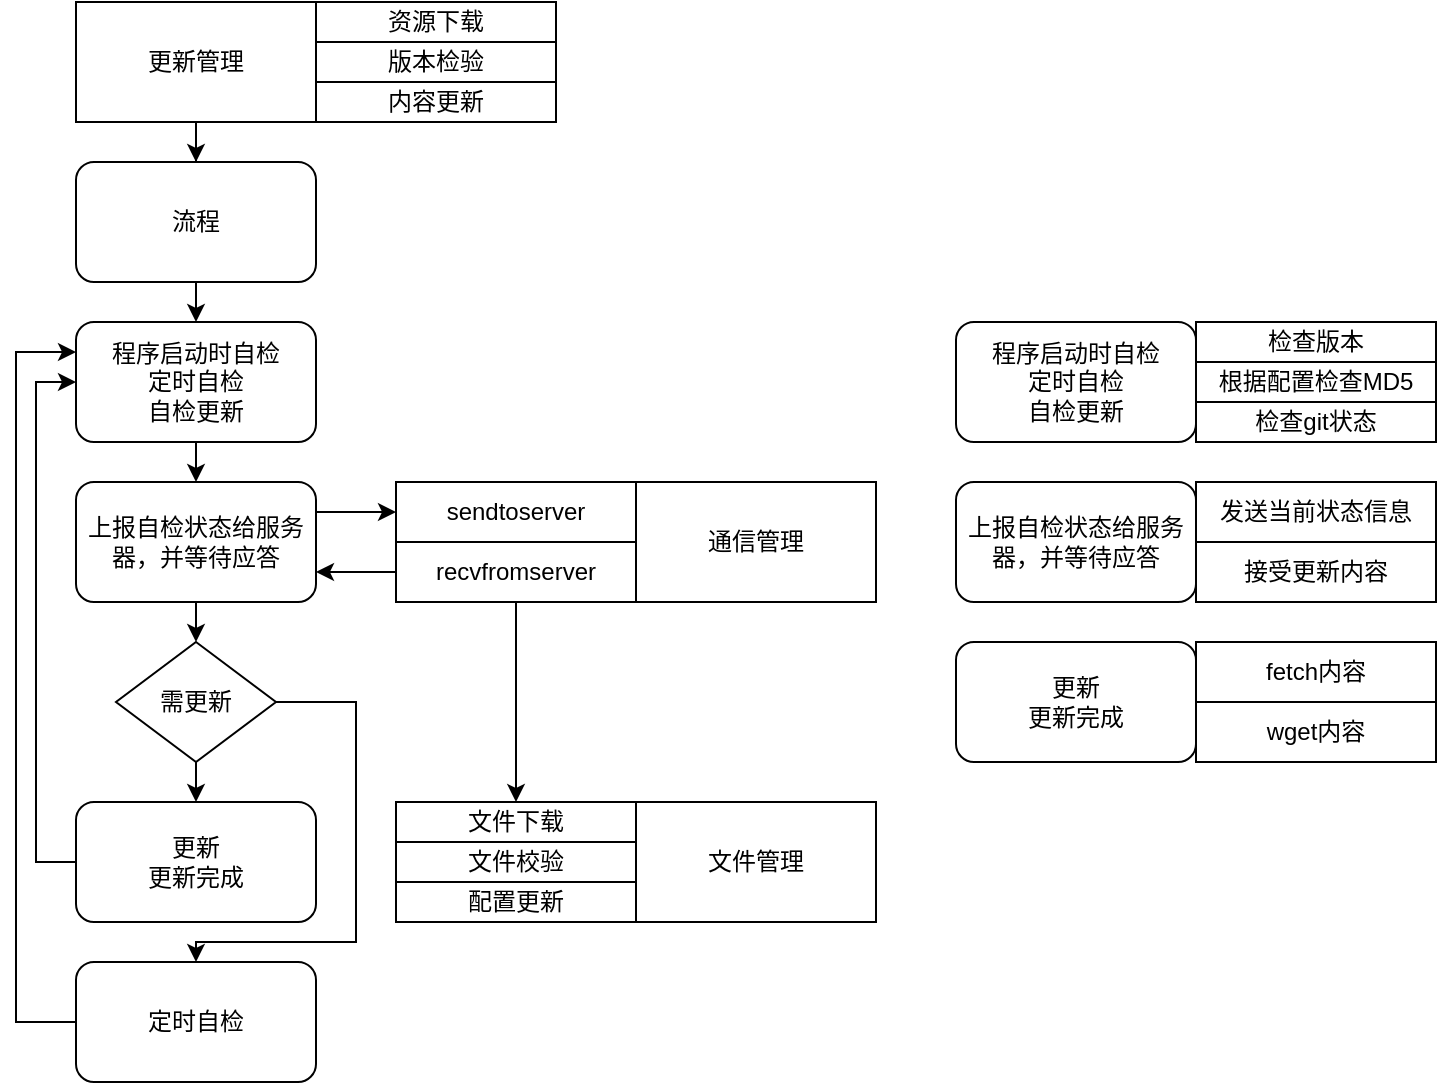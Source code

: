 <mxfile version="13.3.5" type="device" pages="2"><diagram id="I0tTbIVz2taehSvC3SyJ" name="主功能介绍"><mxGraphModel dx="429" dy="766" grid="1" gridSize="10" guides="1" tooltips="1" connect="1" arrows="1" fold="1" page="1" pageScale="1" pageWidth="827" pageHeight="1169" math="0" shadow="0"><root><mxCell id="0"/><mxCell id="1" parent="0"/><mxCell id="eCIu5ebLq8_7URlHtB98-1" value="通信管理" style="rounded=0;whiteSpace=wrap;html=1;" parent="1" vertex="1"><mxGeometry x="360" y="280" width="120" height="60" as="geometry"/></mxCell><mxCell id="eCIu5ebLq8_7URlHtB98-2" value="sendtoserver" style="rounded=0;whiteSpace=wrap;html=1;" parent="1" vertex="1"><mxGeometry x="240" y="280" width="120" height="30" as="geometry"/></mxCell><mxCell id="eCIu5ebLq8_7URlHtB98-24" style="edgeStyle=orthogonalEdgeStyle;rounded=0;orthogonalLoop=1;jettySize=auto;html=1;exitX=0;exitY=0.5;exitDx=0;exitDy=0;entryX=1;entryY=0.75;entryDx=0;entryDy=0;" parent="1" source="eCIu5ebLq8_7URlHtB98-3" target="eCIu5ebLq8_7URlHtB98-17" edge="1"><mxGeometry relative="1" as="geometry"/></mxCell><mxCell id="eCIu5ebLq8_7URlHtB98-30" style="edgeStyle=orthogonalEdgeStyle;rounded=0;orthogonalLoop=1;jettySize=auto;html=1;exitX=0.5;exitY=1;exitDx=0;exitDy=0;" parent="1" source="eCIu5ebLq8_7URlHtB98-3" target="eCIu5ebLq8_7URlHtB98-27" edge="1"><mxGeometry relative="1" as="geometry"/></mxCell><mxCell id="eCIu5ebLq8_7URlHtB98-3" value="recvfromserver" style="rounded=0;whiteSpace=wrap;html=1;" parent="1" vertex="1"><mxGeometry x="240" y="310" width="120" height="30" as="geometry"/></mxCell><mxCell id="eCIu5ebLq8_7URlHtB98-14" style="edgeStyle=orthogonalEdgeStyle;rounded=0;orthogonalLoop=1;jettySize=auto;html=1;exitX=0.5;exitY=1;exitDx=0;exitDy=0;" parent="1" source="eCIu5ebLq8_7URlHtB98-4" target="eCIu5ebLq8_7URlHtB98-11" edge="1"><mxGeometry relative="1" as="geometry"/></mxCell><mxCell id="eCIu5ebLq8_7URlHtB98-4" value="更新管理" style="rounded=0;whiteSpace=wrap;html=1;" parent="1" vertex="1"><mxGeometry x="80" y="40" width="120" height="60" as="geometry"/></mxCell><mxCell id="eCIu5ebLq8_7URlHtB98-5" value="资源下载" style="rounded=0;whiteSpace=wrap;html=1;" parent="1" vertex="1"><mxGeometry x="200" y="40" width="120" height="20" as="geometry"/></mxCell><mxCell id="eCIu5ebLq8_7URlHtB98-7" value="版本检验" style="rounded=0;whiteSpace=wrap;html=1;" parent="1" vertex="1"><mxGeometry x="200" y="60" width="120" height="20" as="geometry"/></mxCell><mxCell id="eCIu5ebLq8_7URlHtB98-8" value="内容更新" style="rounded=0;whiteSpace=wrap;html=1;" parent="1" vertex="1"><mxGeometry x="200" y="80" width="120" height="20" as="geometry"/></mxCell><mxCell id="eCIu5ebLq8_7URlHtB98-16" style="edgeStyle=orthogonalEdgeStyle;rounded=0;orthogonalLoop=1;jettySize=auto;html=1;exitX=0.5;exitY=1;exitDx=0;exitDy=0;entryX=0.5;entryY=0;entryDx=0;entryDy=0;" parent="1" source="eCIu5ebLq8_7URlHtB98-11" target="eCIu5ebLq8_7URlHtB98-15" edge="1"><mxGeometry relative="1" as="geometry"/></mxCell><mxCell id="eCIu5ebLq8_7URlHtB98-11" value="流程" style="rounded=1;whiteSpace=wrap;html=1;" parent="1" vertex="1"><mxGeometry x="80" y="120" width="120" height="60" as="geometry"/></mxCell><mxCell id="eCIu5ebLq8_7URlHtB98-18" style="edgeStyle=orthogonalEdgeStyle;rounded=0;orthogonalLoop=1;jettySize=auto;html=1;exitX=0.5;exitY=1;exitDx=0;exitDy=0;entryX=0.5;entryY=0;entryDx=0;entryDy=0;" parent="1" source="eCIu5ebLq8_7URlHtB98-15" target="eCIu5ebLq8_7URlHtB98-17" edge="1"><mxGeometry relative="1" as="geometry"/></mxCell><mxCell id="eCIu5ebLq8_7URlHtB98-15" value="程序启动时自检&lt;br&gt;定时自检&lt;br&gt;自检更新" style="rounded=1;whiteSpace=wrap;html=1;" parent="1" vertex="1"><mxGeometry x="80" y="200" width="120" height="60" as="geometry"/></mxCell><mxCell id="eCIu5ebLq8_7URlHtB98-21" style="edgeStyle=orthogonalEdgeStyle;rounded=0;orthogonalLoop=1;jettySize=auto;html=1;exitX=0.5;exitY=1;exitDx=0;exitDy=0;entryX=0.5;entryY=0;entryDx=0;entryDy=0;" parent="1" source="eCIu5ebLq8_7URlHtB98-17" target="eCIu5ebLq8_7URlHtB98-19" edge="1"><mxGeometry relative="1" as="geometry"/></mxCell><mxCell id="eCIu5ebLq8_7URlHtB98-23" style="edgeStyle=orthogonalEdgeStyle;rounded=0;orthogonalLoop=1;jettySize=auto;html=1;exitX=1;exitY=0.25;exitDx=0;exitDy=0;" parent="1" source="eCIu5ebLq8_7URlHtB98-17" target="eCIu5ebLq8_7URlHtB98-2" edge="1"><mxGeometry relative="1" as="geometry"/></mxCell><mxCell id="eCIu5ebLq8_7URlHtB98-17" value="上报自检状态给服务器，并等待应答" style="rounded=1;whiteSpace=wrap;html=1;" parent="1" vertex="1"><mxGeometry x="80" y="280" width="120" height="60" as="geometry"/></mxCell><mxCell id="eCIu5ebLq8_7URlHtB98-32" style="edgeStyle=orthogonalEdgeStyle;rounded=0;orthogonalLoop=1;jettySize=auto;html=1;exitX=0.5;exitY=1;exitDx=0;exitDy=0;entryX=0.5;entryY=0;entryDx=0;entryDy=0;" parent="1" source="eCIu5ebLq8_7URlHtB98-19" target="eCIu5ebLq8_7URlHtB98-31" edge="1"><mxGeometry relative="1" as="geometry"/></mxCell><mxCell id="eCIu5ebLq8_7URlHtB98-36" style="edgeStyle=orthogonalEdgeStyle;rounded=0;orthogonalLoop=1;jettySize=auto;html=1;exitX=1;exitY=0.5;exitDx=0;exitDy=0;entryX=0.5;entryY=0;entryDx=0;entryDy=0;" parent="1" source="eCIu5ebLq8_7URlHtB98-19" target="eCIu5ebLq8_7URlHtB98-34" edge="1"><mxGeometry relative="1" as="geometry"><Array as="points"><mxPoint x="220" y="390"/><mxPoint x="220" y="510"/><mxPoint x="140" y="510"/></Array></mxGeometry></mxCell><mxCell id="eCIu5ebLq8_7URlHtB98-19" value="需更新" style="rhombus;whiteSpace=wrap;html=1;" parent="1" vertex="1"><mxGeometry x="100" y="360" width="80" height="60" as="geometry"/></mxCell><mxCell id="eCIu5ebLq8_7URlHtB98-20" style="edgeStyle=orthogonalEdgeStyle;rounded=0;orthogonalLoop=1;jettySize=auto;html=1;exitX=0.5;exitY=1;exitDx=0;exitDy=0;" parent="1" source="eCIu5ebLq8_7URlHtB98-19" target="eCIu5ebLq8_7URlHtB98-19" edge="1"><mxGeometry relative="1" as="geometry"/></mxCell><mxCell id="eCIu5ebLq8_7URlHtB98-26" value="文件管理" style="rounded=0;whiteSpace=wrap;html=1;" parent="1" vertex="1"><mxGeometry x="360" y="440" width="120" height="60" as="geometry"/></mxCell><mxCell id="eCIu5ebLq8_7URlHtB98-27" value="文件下载" style="rounded=0;whiteSpace=wrap;html=1;" parent="1" vertex="1"><mxGeometry x="240" y="440" width="120" height="20" as="geometry"/></mxCell><mxCell id="eCIu5ebLq8_7URlHtB98-28" value="文件校验" style="rounded=0;whiteSpace=wrap;html=1;" parent="1" vertex="1"><mxGeometry x="240" y="460" width="120" height="20" as="geometry"/></mxCell><mxCell id="eCIu5ebLq8_7URlHtB98-29" value="配置更新" style="rounded=0;whiteSpace=wrap;html=1;" parent="1" vertex="1"><mxGeometry x="240" y="480" width="120" height="20" as="geometry"/></mxCell><mxCell id="eCIu5ebLq8_7URlHtB98-33" style="edgeStyle=orthogonalEdgeStyle;rounded=0;orthogonalLoop=1;jettySize=auto;html=1;exitX=0;exitY=0.5;exitDx=0;exitDy=0;entryX=0;entryY=0.5;entryDx=0;entryDy=0;" parent="1" source="eCIu5ebLq8_7URlHtB98-31" target="eCIu5ebLq8_7URlHtB98-15" edge="1"><mxGeometry relative="1" as="geometry"/></mxCell><mxCell id="eCIu5ebLq8_7URlHtB98-31" value="更新&lt;br&gt;更新完成" style="rounded=1;whiteSpace=wrap;html=1;" parent="1" vertex="1"><mxGeometry x="80" y="440" width="120" height="60" as="geometry"/></mxCell><mxCell id="eCIu5ebLq8_7URlHtB98-35" style="edgeStyle=orthogonalEdgeStyle;rounded=0;orthogonalLoop=1;jettySize=auto;html=1;exitX=0;exitY=0.5;exitDx=0;exitDy=0;entryX=0;entryY=0.25;entryDx=0;entryDy=0;" parent="1" source="eCIu5ebLq8_7URlHtB98-34" target="eCIu5ebLq8_7URlHtB98-15" edge="1"><mxGeometry relative="1" as="geometry"><Array as="points"><mxPoint x="50" y="550"/><mxPoint x="50" y="215"/></Array></mxGeometry></mxCell><mxCell id="eCIu5ebLq8_7URlHtB98-34" value="定时自检" style="rounded=1;whiteSpace=wrap;html=1;" parent="1" vertex="1"><mxGeometry x="80" y="520" width="120" height="60" as="geometry"/></mxCell><mxCell id="JCQ2JVvEUJNBhpf-ISZY-1" value="程序启动时自检&lt;br&gt;定时自检&lt;br&gt;自检更新" style="rounded=1;whiteSpace=wrap;html=1;" vertex="1" parent="1"><mxGeometry x="520" y="200" width="120" height="60" as="geometry"/></mxCell><mxCell id="JCQ2JVvEUJNBhpf-ISZY-2" value="检查版本" style="rounded=0;whiteSpace=wrap;html=1;" vertex="1" parent="1"><mxGeometry x="640" y="200" width="120" height="20" as="geometry"/></mxCell><mxCell id="JCQ2JVvEUJNBhpf-ISZY-3" value="检查git状态" style="rounded=0;whiteSpace=wrap;html=1;" vertex="1" parent="1"><mxGeometry x="640" y="240" width="120" height="20" as="geometry"/></mxCell><mxCell id="JCQ2JVvEUJNBhpf-ISZY-5" value="根据配置检查MD5" style="rounded=0;whiteSpace=wrap;html=1;" vertex="1" parent="1"><mxGeometry x="640" y="220" width="120" height="20" as="geometry"/></mxCell><mxCell id="aN-yPJqgaMlHjqgEk4k4-2" value="上报自检状态给服务器，并等待应答" style="rounded=1;whiteSpace=wrap;html=1;" vertex="1" parent="1"><mxGeometry x="520" y="280" width="120" height="60" as="geometry"/></mxCell><mxCell id="aN-yPJqgaMlHjqgEk4k4-6" value="发送当前状态信息" style="rounded=0;whiteSpace=wrap;html=1;" vertex="1" parent="1"><mxGeometry x="640" y="280" width="120" height="30" as="geometry"/></mxCell><mxCell id="aN-yPJqgaMlHjqgEk4k4-8" value="接受更新内容" style="rounded=0;whiteSpace=wrap;html=1;" vertex="1" parent="1"><mxGeometry x="640" y="310" width="120" height="30" as="geometry"/></mxCell><mxCell id="aN-yPJqgaMlHjqgEk4k4-9" value="更新&lt;br&gt;更新完成" style="rounded=1;whiteSpace=wrap;html=1;" vertex="1" parent="1"><mxGeometry x="520" y="360" width="120" height="60" as="geometry"/></mxCell><mxCell id="aN-yPJqgaMlHjqgEk4k4-10" value="fetch内容" style="rounded=0;whiteSpace=wrap;html=1;" vertex="1" parent="1"><mxGeometry x="640" y="360" width="120" height="30" as="geometry"/></mxCell><mxCell id="aN-yPJqgaMlHjqgEk4k4-11" value="wget内容" style="rounded=0;whiteSpace=wrap;html=1;" vertex="1" parent="1"><mxGeometry x="640" y="390" width="120" height="30" as="geometry"/></mxCell></root></mxGraphModel></diagram><diagram id="z_s6AnhGdlcswB573795" name="程序实现流程"><mxGraphModel dx="688" dy="816" grid="1" gridSize="10" guides="1" tooltips="1" connect="1" arrows="1" fold="1" page="1" pageScale="1" pageWidth="827" pageHeight="1169" math="0" shadow="0"><root><mxCell id="C0b3Eh1LJE4yvDo-Yp6r-0"/><mxCell id="C0b3Eh1LJE4yvDo-Yp6r-1" parent="C0b3Eh1LJE4yvDo-Yp6r-0"/><mxCell id="C0b3Eh1LJE4yvDo-Yp6r-2" value="程序流程" style="rounded=0;whiteSpace=wrap;html=1;" vertex="1" parent="C0b3Eh1LJE4yvDo-Yp6r-1"><mxGeometry x="40" y="40" width="120" height="60" as="geometry"/></mxCell><mxCell id="1PeHbDJIzjlMC3AAAqQH-0" value="程序启动时自检&lt;br&gt;定时自检&lt;br&gt;自检更新" style="rounded=1;whiteSpace=wrap;html=1;" vertex="1" parent="C0b3Eh1LJE4yvDo-Yp6r-1"><mxGeometry x="40" y="120" width="120" height="60" as="geometry"/></mxCell><mxCell id="1PeHbDJIzjlMC3AAAqQH-1" value="检查版本" style="rounded=0;whiteSpace=wrap;html=1;" vertex="1" parent="C0b3Eh1LJE4yvDo-Yp6r-1"><mxGeometry x="160" y="120" width="120" height="20" as="geometry"/></mxCell><mxCell id="1PeHbDJIzjlMC3AAAqQH-2" value="检查git状态" style="rounded=0;whiteSpace=wrap;html=1;" vertex="1" parent="C0b3Eh1LJE4yvDo-Yp6r-1"><mxGeometry x="160" y="160" width="120" height="20" as="geometry"/></mxCell><mxCell id="1PeHbDJIzjlMC3AAAqQH-3" value="根据配置检查MD5" style="rounded=0;whiteSpace=wrap;html=1;" vertex="1" parent="C0b3Eh1LJE4yvDo-Yp6r-1"><mxGeometry x="160" y="140" width="120" height="20" as="geometry"/></mxCell><mxCell id="1PeHbDJIzjlMC3AAAqQH-4" value="上报自检状态给服务器，并等待应答" style="rounded=1;whiteSpace=wrap;html=1;" vertex="1" parent="C0b3Eh1LJE4yvDo-Yp6r-1"><mxGeometry x="40" y="200" width="120" height="60" as="geometry"/></mxCell><mxCell id="1PeHbDJIzjlMC3AAAqQH-5" value="发送当前状态信息" style="rounded=0;whiteSpace=wrap;html=1;" vertex="1" parent="C0b3Eh1LJE4yvDo-Yp6r-1"><mxGeometry x="160" y="200" width="120" height="30" as="geometry"/></mxCell><mxCell id="1PeHbDJIzjlMC3AAAqQH-6" value="接受更新内容" style="rounded=0;whiteSpace=wrap;html=1;" vertex="1" parent="C0b3Eh1LJE4yvDo-Yp6r-1"><mxGeometry x="160" y="230" width="120" height="30" as="geometry"/></mxCell><mxCell id="1PeHbDJIzjlMC3AAAqQH-7" value="更新&lt;br&gt;更新完成" style="rounded=1;whiteSpace=wrap;html=1;" vertex="1" parent="C0b3Eh1LJE4yvDo-Yp6r-1"><mxGeometry x="40" y="280" width="120" height="60" as="geometry"/></mxCell><mxCell id="1PeHbDJIzjlMC3AAAqQH-8" value="fetch内容" style="rounded=0;whiteSpace=wrap;html=1;" vertex="1" parent="C0b3Eh1LJE4yvDo-Yp6r-1"><mxGeometry x="160" y="280" width="120" height="30" as="geometry"/></mxCell><mxCell id="1PeHbDJIzjlMC3AAAqQH-9" value="wget内容" style="rounded=0;whiteSpace=wrap;html=1;" vertex="1" parent="C0b3Eh1LJE4yvDo-Yp6r-1"><mxGeometry x="160" y="310" width="120" height="30" as="geometry"/></mxCell><mxCell id="H3gO8c1cR8F8nGxF-gPt-7" style="edgeStyle=orthogonalEdgeStyle;rounded=0;orthogonalLoop=1;jettySize=auto;html=1;exitX=0.5;exitY=1;exitDx=0;exitDy=0;entryX=0.5;entryY=0;entryDx=0;entryDy=0;" edge="1" parent="C0b3Eh1LJE4yvDo-Yp6r-1" source="H3gO8c1cR8F8nGxF-gPt-0" target="H3gO8c1cR8F8nGxF-gPt-6"><mxGeometry relative="1" as="geometry"/></mxCell><mxCell id="H3gO8c1cR8F8nGxF-gPt-0" value="检查" style="rounded=0;whiteSpace=wrap;html=1;" vertex="1" parent="C0b3Eh1LJE4yvDo-Yp6r-1"><mxGeometry x="40" y="440" width="120" height="60" as="geometry"/></mxCell><mxCell id="H3gO8c1cR8F8nGxF-gPt-5" style="edgeStyle=orthogonalEdgeStyle;rounded=0;orthogonalLoop=1;jettySize=auto;html=1;exitX=0.5;exitY=1;exitDx=0;exitDy=0;entryX=0.5;entryY=0;entryDx=0;entryDy=0;" edge="1" parent="C0b3Eh1LJE4yvDo-Yp6r-1" source="H3gO8c1cR8F8nGxF-gPt-4" target="H3gO8c1cR8F8nGxF-gPt-0"><mxGeometry relative="1" as="geometry"/></mxCell><mxCell id="H3gO8c1cR8F8nGxF-gPt-4" value="更新配置项" style="rounded=0;whiteSpace=wrap;html=1;" vertex="1" parent="C0b3Eh1LJE4yvDo-Yp6r-1"><mxGeometry x="40" y="360" width="120" height="60" as="geometry"/></mxCell><mxCell id="H3gO8c1cR8F8nGxF-gPt-6" value="输出检测结果表" style="rounded=0;whiteSpace=wrap;html=1;" vertex="1" parent="C0b3Eh1LJE4yvDo-Yp6r-1"><mxGeometry x="40" y="520" width="120" height="60" as="geometry"/></mxCell><mxCell id="H3gO8c1cR8F8nGxF-gPt-8" value="版本信息" style="rounded=0;whiteSpace=wrap;html=1;" vertex="1" parent="C0b3Eh1LJE4yvDo-Yp6r-1"><mxGeometry x="160" y="520" width="120" height="20" as="geometry"/></mxCell><mxCell id="H3gO8c1cR8F8nGxF-gPt-9" value="文件md5" style="rounded=0;whiteSpace=wrap;html=1;" vertex="1" parent="C0b3Eh1LJE4yvDo-Yp6r-1"><mxGeometry x="160" y="540" width="120" height="20" as="geometry"/></mxCell><mxCell id="H3gO8c1cR8F8nGxF-gPt-10" value="git状态" style="rounded=0;whiteSpace=wrap;html=1;" vertex="1" parent="C0b3Eh1LJE4yvDo-Yp6r-1"><mxGeometry x="160" y="560" width="120" height="20" as="geometry"/></mxCell><mxCell id="kWl-u5SZFFsy76OpBAsW-3" style="edgeStyle=orthogonalEdgeStyle;rounded=0;orthogonalLoop=1;jettySize=auto;html=1;exitX=0.5;exitY=1;exitDx=0;exitDy=0;entryX=0.5;entryY=0;entryDx=0;entryDy=0;" edge="1" parent="C0b3Eh1LJE4yvDo-Yp6r-1" source="kWl-u5SZFFsy76OpBAsW-0" target="kWl-u5SZFFsy76OpBAsW-1"><mxGeometry relative="1" as="geometry"/></mxCell><mxCell id="kWl-u5SZFFsy76OpBAsW-0" value="上报检测信息" style="rounded=0;whiteSpace=wrap;html=1;" vertex="1" parent="C0b3Eh1LJE4yvDo-Yp6r-1"><mxGeometry x="320" y="360" width="120" height="60" as="geometry"/></mxCell><mxCell id="kWl-u5SZFFsy76OpBAsW-4" style="edgeStyle=orthogonalEdgeStyle;rounded=0;orthogonalLoop=1;jettySize=auto;html=1;exitX=0.5;exitY=1;exitDx=0;exitDy=0;" edge="1" parent="C0b3Eh1LJE4yvDo-Yp6r-1" source="kWl-u5SZFFsy76OpBAsW-1" target="kWl-u5SZFFsy76OpBAsW-2"><mxGeometry relative="1" as="geometry"/></mxCell><mxCell id="kWl-u5SZFFsy76OpBAsW-1" value="通信" style="rounded=0;whiteSpace=wrap;html=1;" vertex="1" parent="C0b3Eh1LJE4yvDo-Yp6r-1"><mxGeometry x="320" y="440" width="120" height="60" as="geometry"/></mxCell><mxCell id="kWl-u5SZFFsy76OpBAsW-2" value="返回结果" style="rounded=0;whiteSpace=wrap;html=1;" vertex="1" parent="C0b3Eh1LJE4yvDo-Yp6r-1"><mxGeometry x="320" y="520" width="120" height="60" as="geometry"/></mxCell><mxCell id="kWl-u5SZFFsy76OpBAsW-5" value="不更新" style="rounded=0;whiteSpace=wrap;html=1;" vertex="1" parent="C0b3Eh1LJE4yvDo-Yp6r-1"><mxGeometry x="440" y="520" width="120" height="20" as="geometry"/></mxCell><mxCell id="kWl-u5SZFFsy76OpBAsW-6" value="更新：&lt;br&gt;更新菜单表" style="rounded=0;whiteSpace=wrap;html=1;" vertex="1" parent="C0b3Eh1LJE4yvDo-Yp6r-1"><mxGeometry x="440" y="540" width="120" height="40" as="geometry"/></mxCell><mxCell id="kWl-u5SZFFsy76OpBAsW-10" style="edgeStyle=orthogonalEdgeStyle;rounded=0;orthogonalLoop=1;jettySize=auto;html=1;exitX=1;exitY=0.5;exitDx=0;exitDy=0;entryX=0;entryY=0.5;entryDx=0;entryDy=0;" edge="1" parent="C0b3Eh1LJE4yvDo-Yp6r-1" source="kWl-u5SZFFsy76OpBAsW-7" target="kWl-u5SZFFsy76OpBAsW-8"><mxGeometry relative="1" as="geometry"/></mxCell><mxCell id="kWl-u5SZFFsy76OpBAsW-7" value="更新配置表" style="rounded=0;whiteSpace=wrap;html=1;" vertex="1" parent="C0b3Eh1LJE4yvDo-Yp6r-1"><mxGeometry x="40" y="600" width="120" height="60" as="geometry"/></mxCell><mxCell id="kWl-u5SZFFsy76OpBAsW-12" style="edgeStyle=orthogonalEdgeStyle;rounded=0;orthogonalLoop=1;jettySize=auto;html=1;exitX=1;exitY=0.5;exitDx=0;exitDy=0;entryX=0;entryY=0.5;entryDx=0;entryDy=0;" edge="1" parent="C0b3Eh1LJE4yvDo-Yp6r-1" source="kWl-u5SZFFsy76OpBAsW-8" target="kWl-u5SZFFsy76OpBAsW-11"><mxGeometry relative="1" as="geometry"/></mxCell><mxCell id="kWl-u5SZFFsy76OpBAsW-8" value="更新" style="rounded=0;whiteSpace=wrap;html=1;" vertex="1" parent="C0b3Eh1LJE4yvDo-Yp6r-1"><mxGeometry x="200" y="600" width="120" height="60" as="geometry"/></mxCell><mxCell id="kWl-u5SZFFsy76OpBAsW-11" value="唤起更新检查&lt;br&gt;重复步骤" style="rounded=0;whiteSpace=wrap;html=1;" vertex="1" parent="C0b3Eh1LJE4yvDo-Yp6r-1"><mxGeometry x="360" y="600" width="120" height="60" as="geometry"/></mxCell></root></mxGraphModel></diagram></mxfile>